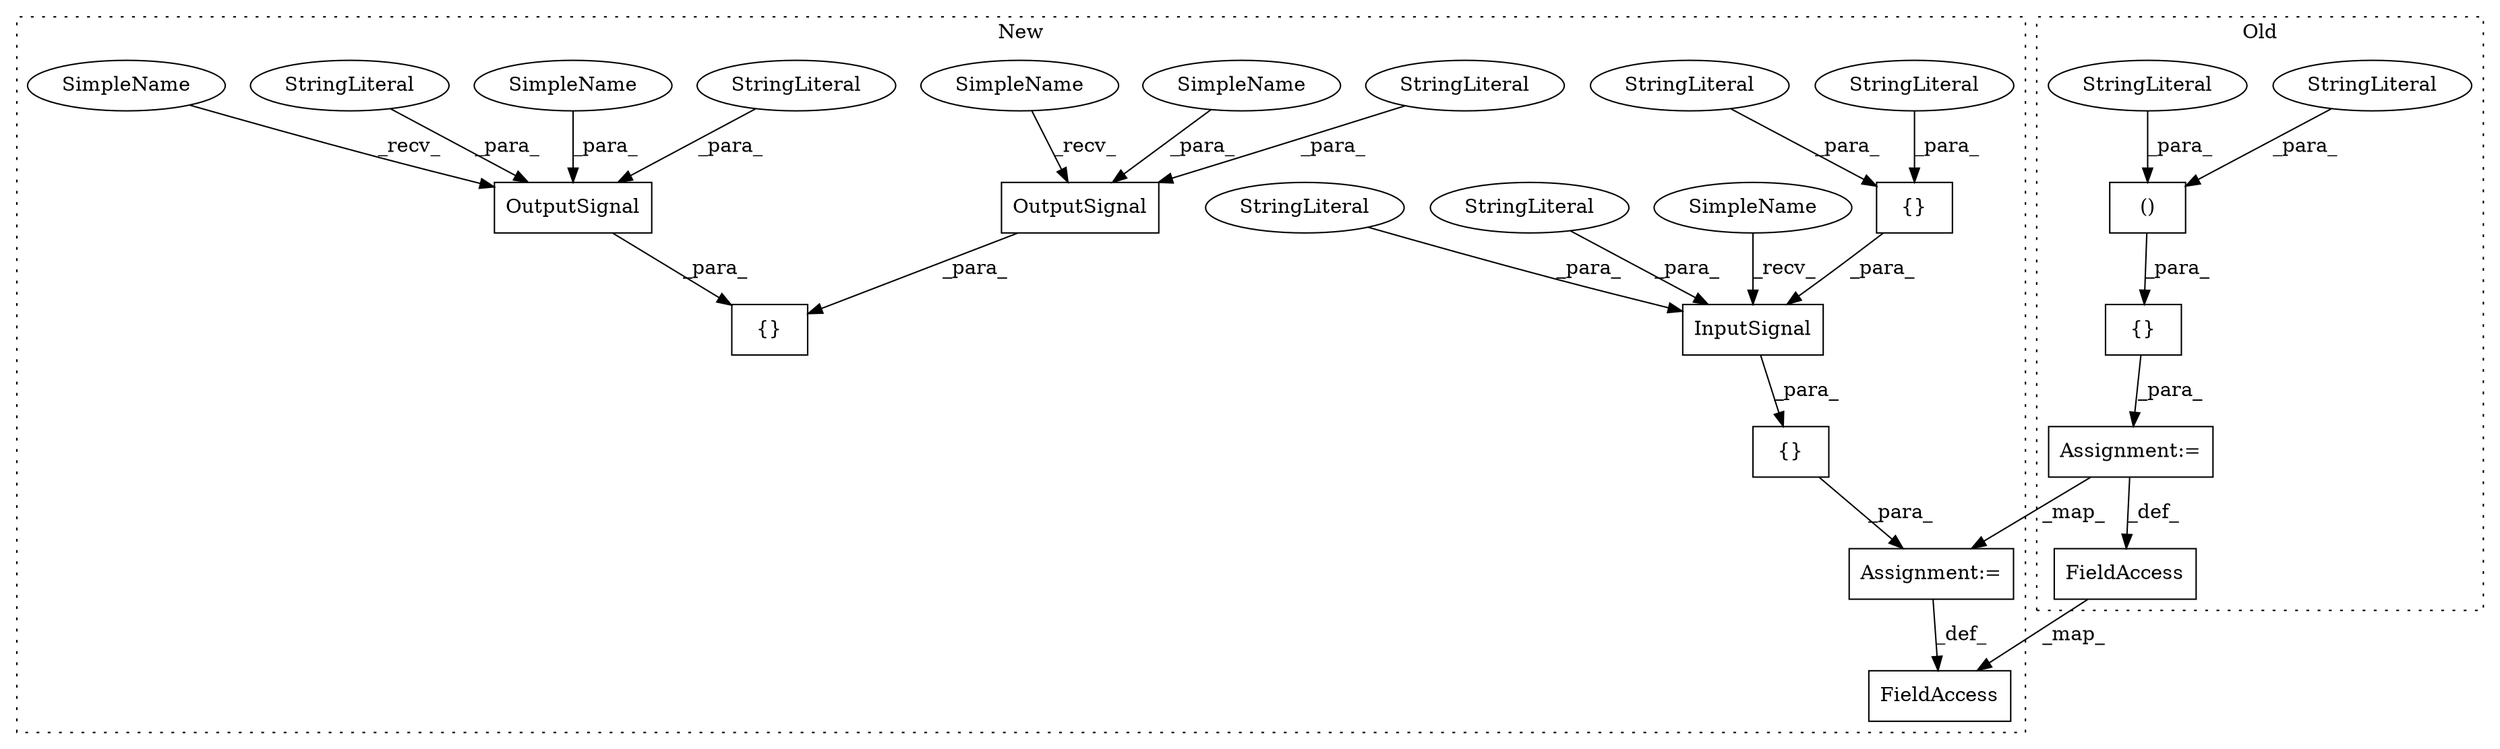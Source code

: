 digraph G {
subgraph cluster0 {
1 [label="{}" a="4" s="5873,5927" l="6,2" shape="box"];
3 [label="()" a="106" s="5879" l="48" shape="box"];
13 [label="StringLiteral" a="45" s="5920" l="7" shape="ellipse"];
17 [label="StringLiteral" a="45" s="5879" l="6" shape="ellipse"];
18 [label="Assignment:=" a="7" s="5842" l="1" shape="box"];
21 [label="FieldAccess" a="22" s="5836" l="6" shape="box"];
label = "Old";
style="dotted";
}
subgraph cluster1 {
2 [label="InputSignal" a="32" s="5868,5958" l="12,1" shape="box"];
4 [label="{}" a="4" s="5860,5959" l="1,1" shape="box"];
5 [label="StringLiteral" a="45" s="5897" l="7" shape="ellipse"];
6 [label="{}" a="4" s="5917,5957" l="1,1" shape="box"];
7 [label="OutputSignal" a="32" s="5999,6064" l="13,1" shape="box"];
8 [label="{}" a="4" s="5991,6136" l="1,1" shape="box"];
9 [label="StringLiteral" a="45" s="6049" l="15" shape="ellipse"];
10 [label="StringLiteral" a="45" s="5940" l="17" shape="ellipse"];
11 [label="StringLiteral" a="45" s="6012" l="15" shape="ellipse"];
12 [label="StringLiteral" a="45" s="5880" l="6" shape="ellipse"];
14 [label="StringLiteral" a="45" s="5918" l="21" shape="ellipse"];
15 [label="OutputSignal" a="32" s="6073,6135" l="13,1" shape="box"];
16 [label="StringLiteral" a="45" s="6119" l="16" shape="ellipse"];
19 [label="Assignment:=" a="7" s="5842" l="1" shape="box"];
20 [label="FieldAccess" a="22" s="5836" l="6" shape="box"];
22 [label="SimpleName" a="42" s="6113" l="5" shape="ellipse"];
23 [label="SimpleName" a="42" s="6028" l="5" shape="ellipse"];
24 [label="SimpleName" a="42" s="6066" l="6" shape="ellipse"];
25 [label="SimpleName" a="42" s="5861" l="6" shape="ellipse"];
26 [label="SimpleName" a="42" s="5992" l="6" shape="ellipse"];
label = "New";
style="dotted";
}
1 -> 18 [label="_para_"];
2 -> 4 [label="_para_"];
3 -> 1 [label="_para_"];
4 -> 19 [label="_para_"];
5 -> 2 [label="_para_"];
6 -> 2 [label="_para_"];
7 -> 8 [label="_para_"];
9 -> 7 [label="_para_"];
10 -> 6 [label="_para_"];
11 -> 7 [label="_para_"];
12 -> 2 [label="_para_"];
13 -> 3 [label="_para_"];
14 -> 6 [label="_para_"];
15 -> 8 [label="_para_"];
16 -> 15 [label="_para_"];
17 -> 3 [label="_para_"];
18 -> 21 [label="_def_"];
18 -> 19 [label="_map_"];
19 -> 20 [label="_def_"];
21 -> 20 [label="_map_"];
22 -> 15 [label="_para_"];
23 -> 7 [label="_para_"];
24 -> 15 [label="_recv_"];
25 -> 2 [label="_recv_"];
26 -> 7 [label="_recv_"];
}